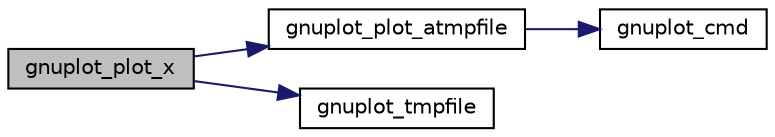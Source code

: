 digraph "gnuplot_plot_x"
{
 // LATEX_PDF_SIZE
  edge [fontname="Helvetica",fontsize="10",labelfontname="Helvetica",labelfontsize="10"];
  node [fontname="Helvetica",fontsize="10",shape=record];
  rankdir="LR";
  Node1 [label="gnuplot_plot_x",height=0.2,width=0.4,color="black", fillcolor="grey75", style="filled", fontcolor="black",tooltip="Plots a 2d graph from a list of doubles."];
  Node1 -> Node2 [color="midnightblue",fontsize="10",style="solid",fontname="Helvetica"];
  Node2 [label="gnuplot_plot_atmpfile",height=0.2,width=0.4,color="black", fillcolor="white", style="filled",URL="$gnuplot__i_8c.html#af0ef8c4e1526d98455a6e5dd71a96c15",tooltip=" "];
  Node2 -> Node3 [color="midnightblue",fontsize="10",style="solid",fontname="Helvetica"];
  Node3 [label="gnuplot_cmd",height=0.2,width=0.4,color="black", fillcolor="white", style="filled",URL="$gnuplot__i_8c.html#a8c71c6b7a0d957fa9280bf4b984bf43a",tooltip="Sends a command to an active gnuplot session."];
  Node1 -> Node4 [color="midnightblue",fontsize="10",style="solid",fontname="Helvetica"];
  Node4 [label="gnuplot_tmpfile",height=0.2,width=0.4,color="black", fillcolor="white", style="filled",URL="$gnuplot__i_8c.html#a51bd7367a0dc2f09651c6109963641d1",tooltip=" "];
}
